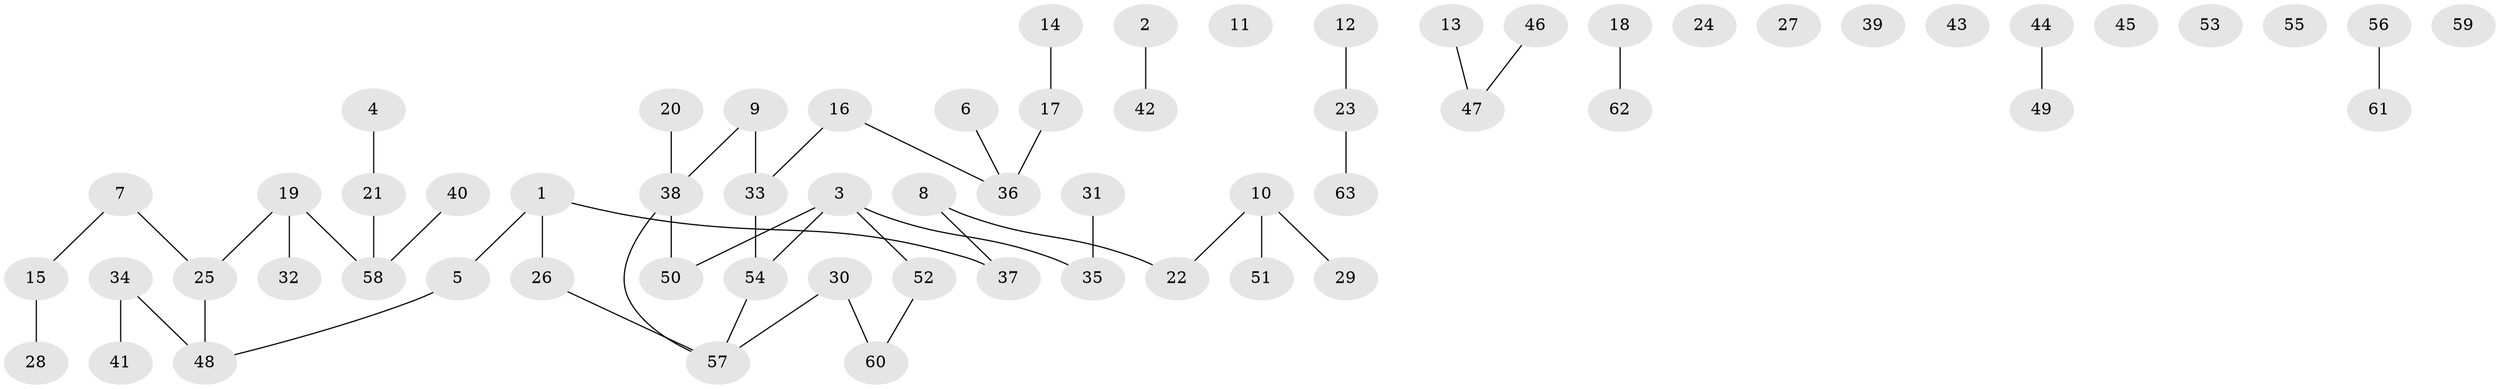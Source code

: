 // Generated by graph-tools (version 1.1) at 2025/00/03/09/25 03:00:44]
// undirected, 63 vertices, 50 edges
graph export_dot {
graph [start="1"]
  node [color=gray90,style=filled];
  1;
  2;
  3;
  4;
  5;
  6;
  7;
  8;
  9;
  10;
  11;
  12;
  13;
  14;
  15;
  16;
  17;
  18;
  19;
  20;
  21;
  22;
  23;
  24;
  25;
  26;
  27;
  28;
  29;
  30;
  31;
  32;
  33;
  34;
  35;
  36;
  37;
  38;
  39;
  40;
  41;
  42;
  43;
  44;
  45;
  46;
  47;
  48;
  49;
  50;
  51;
  52;
  53;
  54;
  55;
  56;
  57;
  58;
  59;
  60;
  61;
  62;
  63;
  1 -- 5;
  1 -- 26;
  1 -- 37;
  2 -- 42;
  3 -- 35;
  3 -- 50;
  3 -- 52;
  3 -- 54;
  4 -- 21;
  5 -- 48;
  6 -- 36;
  7 -- 15;
  7 -- 25;
  8 -- 22;
  8 -- 37;
  9 -- 33;
  9 -- 38;
  10 -- 22;
  10 -- 29;
  10 -- 51;
  12 -- 23;
  13 -- 47;
  14 -- 17;
  15 -- 28;
  16 -- 33;
  16 -- 36;
  17 -- 36;
  18 -- 62;
  19 -- 25;
  19 -- 32;
  19 -- 58;
  20 -- 38;
  21 -- 58;
  23 -- 63;
  25 -- 48;
  26 -- 57;
  30 -- 57;
  30 -- 60;
  31 -- 35;
  33 -- 54;
  34 -- 41;
  34 -- 48;
  38 -- 50;
  38 -- 57;
  40 -- 58;
  44 -- 49;
  46 -- 47;
  52 -- 60;
  54 -- 57;
  56 -- 61;
}

